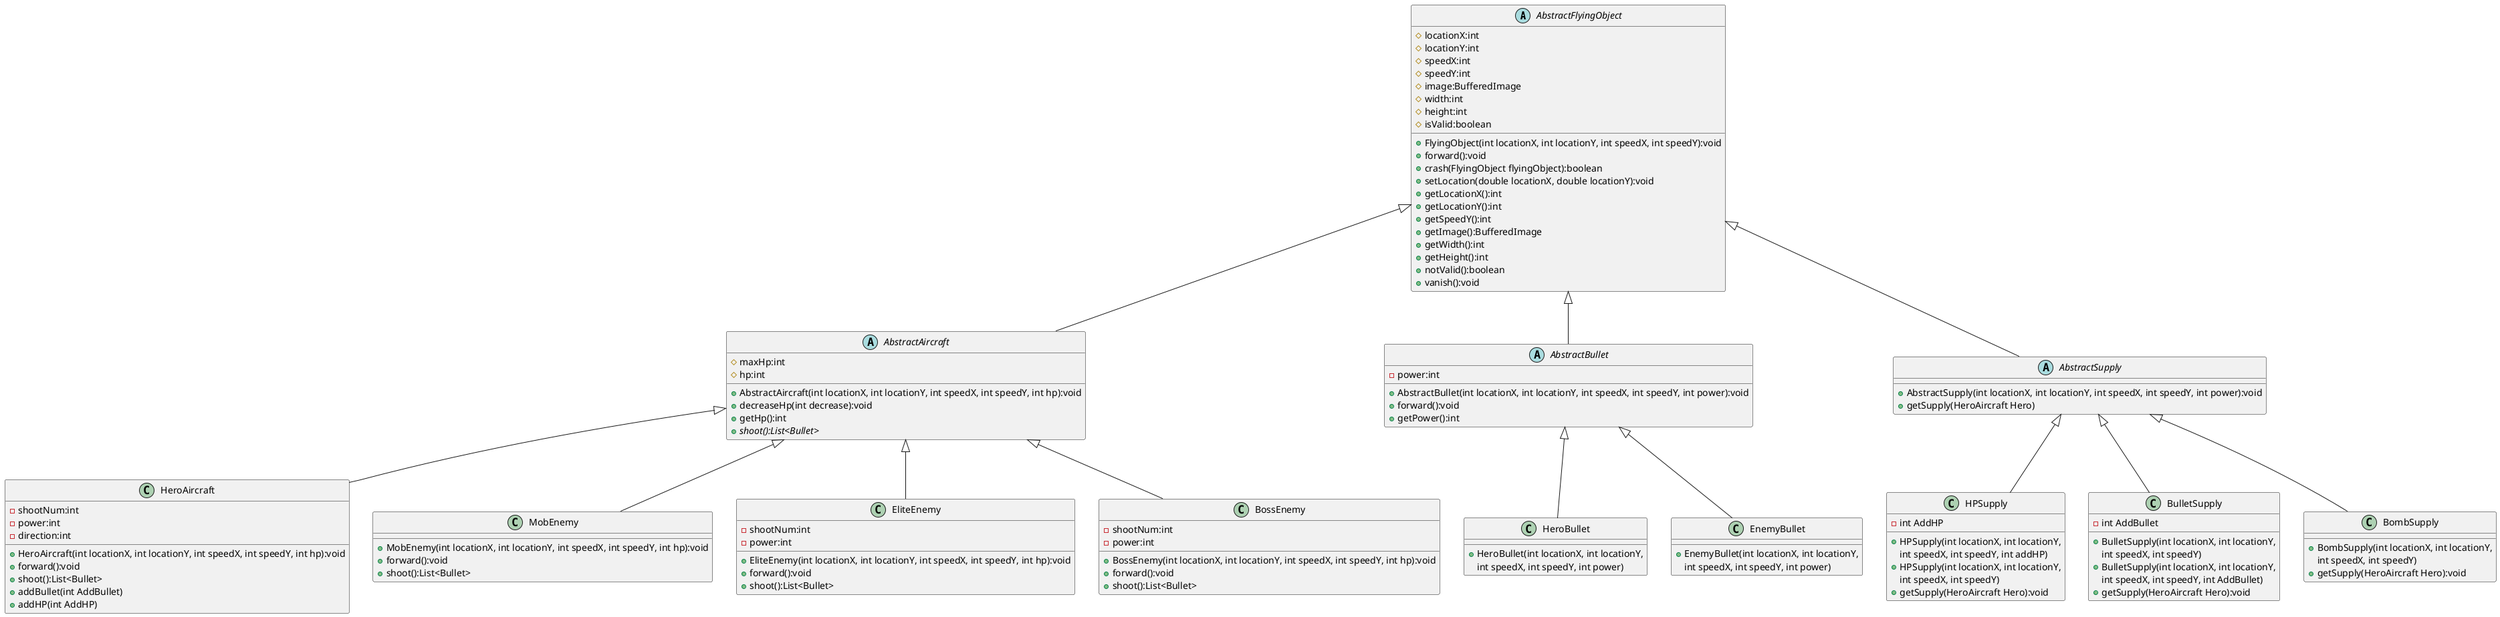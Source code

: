 @startuml
'https://plantuml.com/class-diagram

abstract class AbstractFlyingObject
{
    # locationX:int
    # locationY:int
    # speedX:int
    # speedY:int
    # image:BufferedImage
    # width:int
    # height:int
    # isValid:boolean

    + FlyingObject(int locationX, int locationY, int speedX, int speedY):void
    + forward():void
    + crash(FlyingObject flyingObject):boolean
    + setLocation(double locationX, double locationY):void
    + getLocationX():int
    + getLocationY():int
    + getSpeedY():int
    + getImage():BufferedImage
    + getWidth():int
    + getHeight():int
    + notValid():boolean
    + vanish():void
}
abstract class AbstractAircraft
{
	# maxHp:int
    # hp:int
    + AbstractAircraft(int locationX, int locationY, int speedX, int speedY, int hp):void
    + decreaseHp(int decrease):void
    + getHp():int
    + {abstract} shoot():List<Bullet>
 }

abstract class AbstractBullet
{
    - power:int
    + AbstractBullet(int locationX, int locationY, int speedX, int speedY, int power):void
    + forward():void
	+ getPower():int
}

abstract class AbstractSupply
{
    + AbstractSupply(int locationX, int locationY, int speedX, int speedY, int power):void
    + getSupply(HeroAircraft Hero)
}

AbstractFlyingObject <|-- AbstractAircraft
AbstractFlyingObject <|-- AbstractBullet
AbstractFlyingObject <|-- AbstractSupply

AbstractAircraft <|-- HeroAircraft
AbstractAircraft <|-- MobEnemy
AbstractAircraft <|-- EliteEnemy
AbstractAircraft <|-- BossEnemy

AbstractBullet <|-- HeroBullet
AbstractBullet <|-- EnemyBullet

AbstractSupply <|-- HPSupply
AbstractSupply <|-- BulletSupply
AbstractSupply <|-- BombSupply

class HeroAircraft {
    - shootNum:int
    - power:int
    - direction:int
    + HeroAircraft(int locationX, int locationY, int speedX, int speedY, int hp):void
    + forward():void
    + shoot():List<Bullet>
    + addBullet(int AddBullet)
    + addHP(int AddHP)
}

class MobEnemy {
    + MobEnemy(int locationX, int locationY, int speedX, int speedY, int hp):void
    + forward():void
    + shoot():List<Bullet>
}

class EliteEnemy {
    - shootNum:int
    - power:int
    + EliteEnemy(int locationX, int locationY, int speedX, int speedY, int hp):void
    + forward():void
    + shoot():List<Bullet>
}

class BossEnemy {
    - shootNum:int
    - power:int
    + BossEnemy(int locationX, int locationY, int speedX, int speedY, int hp):void
    + forward():void
    + shoot():List<Bullet>
}

class HeroBullet {
    + HeroBullet(int locationX, int locationY,
     int speedX, int speedY, int power)
}

class EnemyBullet {
    + EnemyBullet(int locationX, int locationY,
     int speedX, int speedY, int power)
}

class HPSupply{
    - int AddHP
    + HPSupply(int locationX, int locationY,
     int speedX, int speedY, int addHP)
    + HPSupply(int locationX, int locationY,
     int speedX, int speedY)
    + getSupply(HeroAircraft Hero):void
}

class BulletSupply{
    - int AddBullet
    + BulletSupply(int locationX, int locationY,
     int speedX, int speedY)
    + BulletSupply(int locationX, int locationY,
          int speedX, int speedY, int AddBullet)
    + getSupply(HeroAircraft Hero):void
}

class BombSupply{
    + BombSupply(int locationX, int locationY,
     int speedX, int speedY)
    + getSupply(HeroAircraft Hero):void
}

@enduml